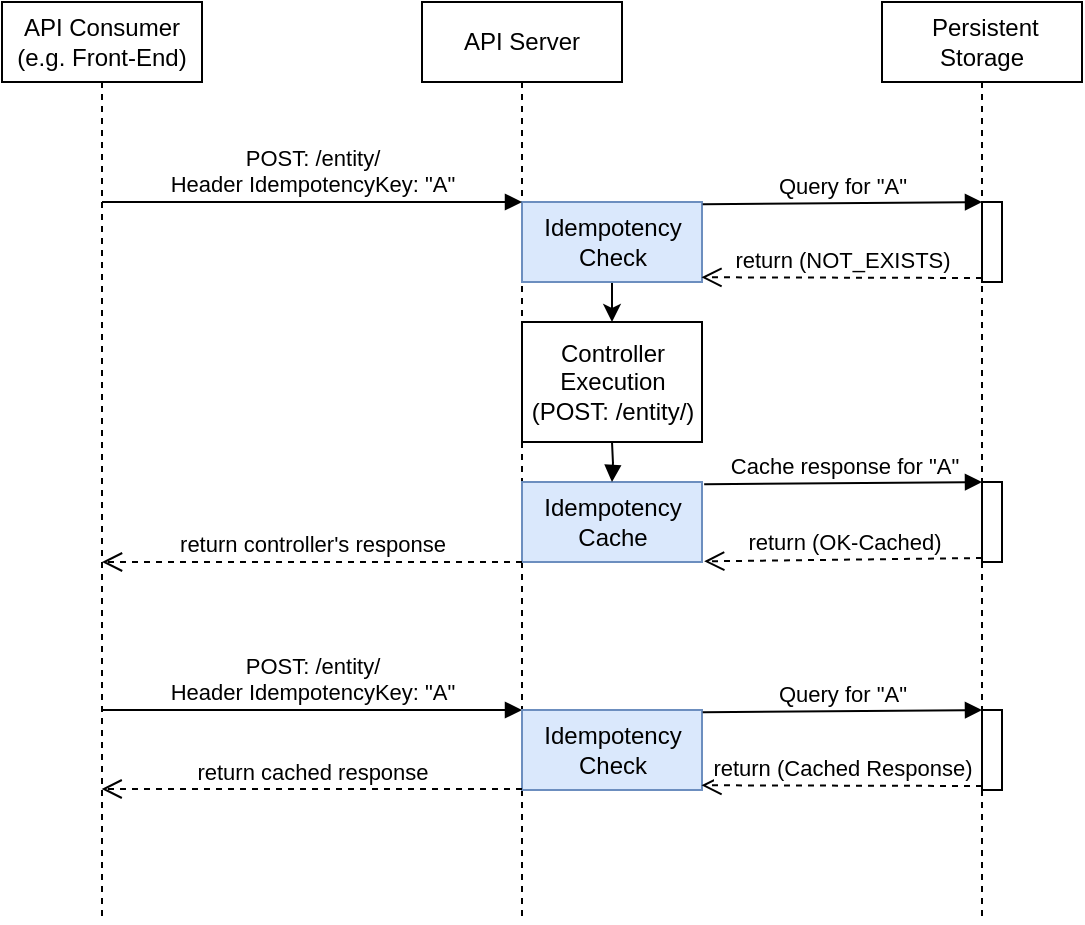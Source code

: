 <mxfile version="14.8.4" type="device"><diagram id="5EN5gdnhLpuuWoEAekzg" name="Page-1"><mxGraphModel dx="981" dy="519" grid="1" gridSize="10" guides="1" tooltips="1" connect="1" arrows="1" fold="1" page="1" pageScale="1" pageWidth="850" pageHeight="1100" math="0" shadow="0"><root><mxCell id="0"/><mxCell id="1" parent="0"/><mxCell id="N_RZks_65n-bIKVN4Lzd-2" value="&lt;div&gt;API Consumer&lt;/div&gt;&lt;div&gt;(e.g. Front-End)&lt;/div&gt;" style="shape=umlLifeline;perimeter=lifelinePerimeter;whiteSpace=wrap;html=1;container=1;collapsible=0;recursiveResize=0;outlineConnect=0;" parent="1" vertex="1"><mxGeometry x="40" y="20" width="100" height="460" as="geometry"/></mxCell><mxCell id="N_RZks_65n-bIKVN4Lzd-3" value="API Server" style="shape=umlLifeline;perimeter=lifelinePerimeter;whiteSpace=wrap;html=1;container=1;collapsible=0;recursiveResize=0;outlineConnect=0;" parent="1" vertex="1"><mxGeometry x="250" y="20" width="100" height="460" as="geometry"/></mxCell><mxCell id="N_RZks_65n-bIKVN4Lzd-28" style="edgeStyle=orthogonalEdgeStyle;rounded=0;orthogonalLoop=1;jettySize=auto;html=1;" parent="1" source="N_RZks_65n-bIKVN4Lzd-12" edge="1"><mxGeometry relative="1" as="geometry"><mxPoint x="345" y="180" as="targetPoint"/></mxGeometry></mxCell><mxCell id="N_RZks_65n-bIKVN4Lzd-12" value="&lt;div&gt;Idempotency&lt;/div&gt;&lt;div&gt;Check&lt;/div&gt;" style="html=1;points=[];perimeter=orthogonalPerimeter;fillColor=#dae8fc;strokeColor=#6c8ebf;" parent="1" vertex="1"><mxGeometry x="300" y="120" width="90" height="40" as="geometry"/></mxCell><mxCell id="N_RZks_65n-bIKVN4Lzd-29" value="&lt;div&gt;Idempotency&lt;/div&gt;&lt;div&gt;Cache&lt;/div&gt;" style="html=1;points=[];perimeter=orthogonalPerimeter;fillColor=#dae8fc;strokeColor=#6c8ebf;" parent="1" vertex="1"><mxGeometry x="300" y="260" width="90" height="40" as="geometry"/></mxCell><mxCell id="N_RZks_65n-bIKVN4Lzd-13" value="&lt;div&gt;POST: /entity/&lt;/div&gt;Header IdempotencyKey: &quot;A&quot;" style="html=1;verticalAlign=bottom;endArrow=block;entryX=0;entryY=0;" parent="1" source="N_RZks_65n-bIKVN4Lzd-2" target="N_RZks_65n-bIKVN4Lzd-12" edge="1"><mxGeometry relative="1" as="geometry"><mxPoint x="220" y="120" as="sourcePoint"/></mxGeometry></mxCell><mxCell id="N_RZks_65n-bIKVN4Lzd-18" value="&amp;nbsp;Persistent Storage" style="shape=umlLifeline;perimeter=lifelinePerimeter;whiteSpace=wrap;html=1;container=1;collapsible=0;recursiveResize=0;outlineConnect=0;" parent="1" vertex="1"><mxGeometry x="480" y="20" width="100" height="460" as="geometry"/></mxCell><mxCell id="N_RZks_65n-bIKVN4Lzd-22" value="" style="html=1;points=[];perimeter=orthogonalPerimeter;" parent="N_RZks_65n-bIKVN4Lzd-18" vertex="1"><mxGeometry x="50" y="100" width="10" height="40" as="geometry"/></mxCell><mxCell id="N_RZks_65n-bIKVN4Lzd-23" value="Query for &quot;A&quot;" style="html=1;verticalAlign=bottom;endArrow=block;entryX=0;entryY=0;exitX=1.004;exitY=0.027;exitDx=0;exitDy=0;exitPerimeter=0;" parent="1" source="N_RZks_65n-bIKVN4Lzd-12" target="N_RZks_65n-bIKVN4Lzd-22" edge="1"><mxGeometry relative="1" as="geometry"><mxPoint x="420" y="120" as="sourcePoint"/></mxGeometry></mxCell><mxCell id="N_RZks_65n-bIKVN4Lzd-24" value="return (NOT_EXISTS)" style="html=1;verticalAlign=bottom;endArrow=open;dashed=1;endSize=8;exitX=0;exitY=0.95;entryX=0.997;entryY=0.941;entryDx=0;entryDy=0;entryPerimeter=0;" parent="1" source="N_RZks_65n-bIKVN4Lzd-22" target="N_RZks_65n-bIKVN4Lzd-12" edge="1"><mxGeometry relative="1" as="geometry"><mxPoint x="400" y="160" as="targetPoint"/></mxGeometry></mxCell><mxCell id="N_RZks_65n-bIKVN4Lzd-27" value="Controller&lt;br&gt;Execution&lt;br&gt;(POST: /entity/)" style="html=1;points=[];perimeter=orthogonalPerimeter;" parent="1" vertex="1"><mxGeometry x="300" y="180" width="90" height="60" as="geometry"/></mxCell><mxCell id="N_RZks_65n-bIKVN4Lzd-33" value="" style="endArrow=block;endFill=1;html=1;edgeStyle=orthogonalEdgeStyle;align=left;verticalAlign=top;" parent="1" edge="1"><mxGeometry x="-1" relative="1" as="geometry"><mxPoint x="345" y="240" as="sourcePoint"/><mxPoint x="345" y="260" as="targetPoint"/></mxGeometry></mxCell><mxCell id="N_RZks_65n-bIKVN4Lzd-35" value="" style="html=1;points=[];perimeter=orthogonalPerimeter;" parent="1" vertex="1"><mxGeometry x="530" y="260" width="10" height="40" as="geometry"/></mxCell><mxCell id="N_RZks_65n-bIKVN4Lzd-36" value="Cache response for &quot;A&quot;" style="html=1;verticalAlign=bottom;endArrow=block;entryX=0;entryY=0;exitX=1.012;exitY=0.027;exitDx=0;exitDy=0;exitPerimeter=0;" parent="1" source="N_RZks_65n-bIKVN4Lzd-29" target="N_RZks_65n-bIKVN4Lzd-35" edge="1"><mxGeometry relative="1" as="geometry"><mxPoint x="440" y="260" as="sourcePoint"/></mxGeometry></mxCell><mxCell id="N_RZks_65n-bIKVN4Lzd-37" value="return (OK-Cached)" style="html=1;verticalAlign=bottom;endArrow=open;dashed=1;endSize=8;exitX=0;exitY=0.95;entryX=1.012;entryY=0.992;entryDx=0;entryDy=0;entryPerimeter=0;" parent="1" source="N_RZks_65n-bIKVN4Lzd-35" target="N_RZks_65n-bIKVN4Lzd-29" edge="1"><mxGeometry relative="1" as="geometry"><mxPoint x="440" y="336" as="targetPoint"/></mxGeometry></mxCell><mxCell id="N_RZks_65n-bIKVN4Lzd-39" value="return controller's response" style="html=1;verticalAlign=bottom;endArrow=open;dashed=1;endSize=8;" parent="1" target="N_RZks_65n-bIKVN4Lzd-2" edge="1"><mxGeometry relative="1" as="geometry"><mxPoint x="300" y="300" as="sourcePoint"/><mxPoint x="220" y="300" as="targetPoint"/></mxGeometry></mxCell><mxCell id="N_RZks_65n-bIKVN4Lzd-40" value="&lt;div&gt;POST: /entity/&lt;/div&gt;Header IdempotencyKey: &quot;A&quot;" style="html=1;verticalAlign=bottom;endArrow=block;entryX=0;entryY=0;" parent="1" edge="1"><mxGeometry relative="1" as="geometry"><mxPoint x="89.81" y="374" as="sourcePoint"/><mxPoint x="300" y="374" as="targetPoint"/></mxGeometry></mxCell><mxCell id="N_RZks_65n-bIKVN4Lzd-41" value="&lt;div&gt;Idempotency&lt;/div&gt;&lt;div&gt;Check&lt;/div&gt;" style="html=1;points=[];perimeter=orthogonalPerimeter;fillColor=#dae8fc;strokeColor=#6c8ebf;" parent="1" vertex="1"><mxGeometry x="300" y="374" width="90" height="40" as="geometry"/></mxCell><mxCell id="N_RZks_65n-bIKVN4Lzd-42" value="" style="html=1;points=[];perimeter=orthogonalPerimeter;" parent="1" vertex="1"><mxGeometry x="530" y="374" width="10" height="40" as="geometry"/></mxCell><mxCell id="N_RZks_65n-bIKVN4Lzd-43" value="Query for &quot;A&quot;" style="html=1;verticalAlign=bottom;endArrow=block;entryX=0;entryY=0;exitX=1.004;exitY=0.027;exitDx=0;exitDy=0;exitPerimeter=0;" parent="1" source="N_RZks_65n-bIKVN4Lzd-41" target="N_RZks_65n-bIKVN4Lzd-42" edge="1"><mxGeometry relative="1" as="geometry"><mxPoint x="420" y="374" as="sourcePoint"/></mxGeometry></mxCell><mxCell id="N_RZks_65n-bIKVN4Lzd-44" value="return (Cached Response)" style="html=1;verticalAlign=bottom;endArrow=open;dashed=1;endSize=8;exitX=0;exitY=0.95;entryX=0.997;entryY=0.941;entryDx=0;entryDy=0;entryPerimeter=0;" parent="1" source="N_RZks_65n-bIKVN4Lzd-42" target="N_RZks_65n-bIKVN4Lzd-41" edge="1"><mxGeometry relative="1" as="geometry"><mxPoint x="400" y="414" as="targetPoint"/></mxGeometry></mxCell><mxCell id="N_RZks_65n-bIKVN4Lzd-45" value="return cached response" style="html=1;verticalAlign=bottom;endArrow=open;dashed=1;endSize=8;" parent="1" edge="1"><mxGeometry relative="1" as="geometry"><mxPoint x="300" y="413.5" as="sourcePoint"/><mxPoint x="89.81" y="413.5" as="targetPoint"/></mxGeometry></mxCell></root></mxGraphModel></diagram></mxfile>